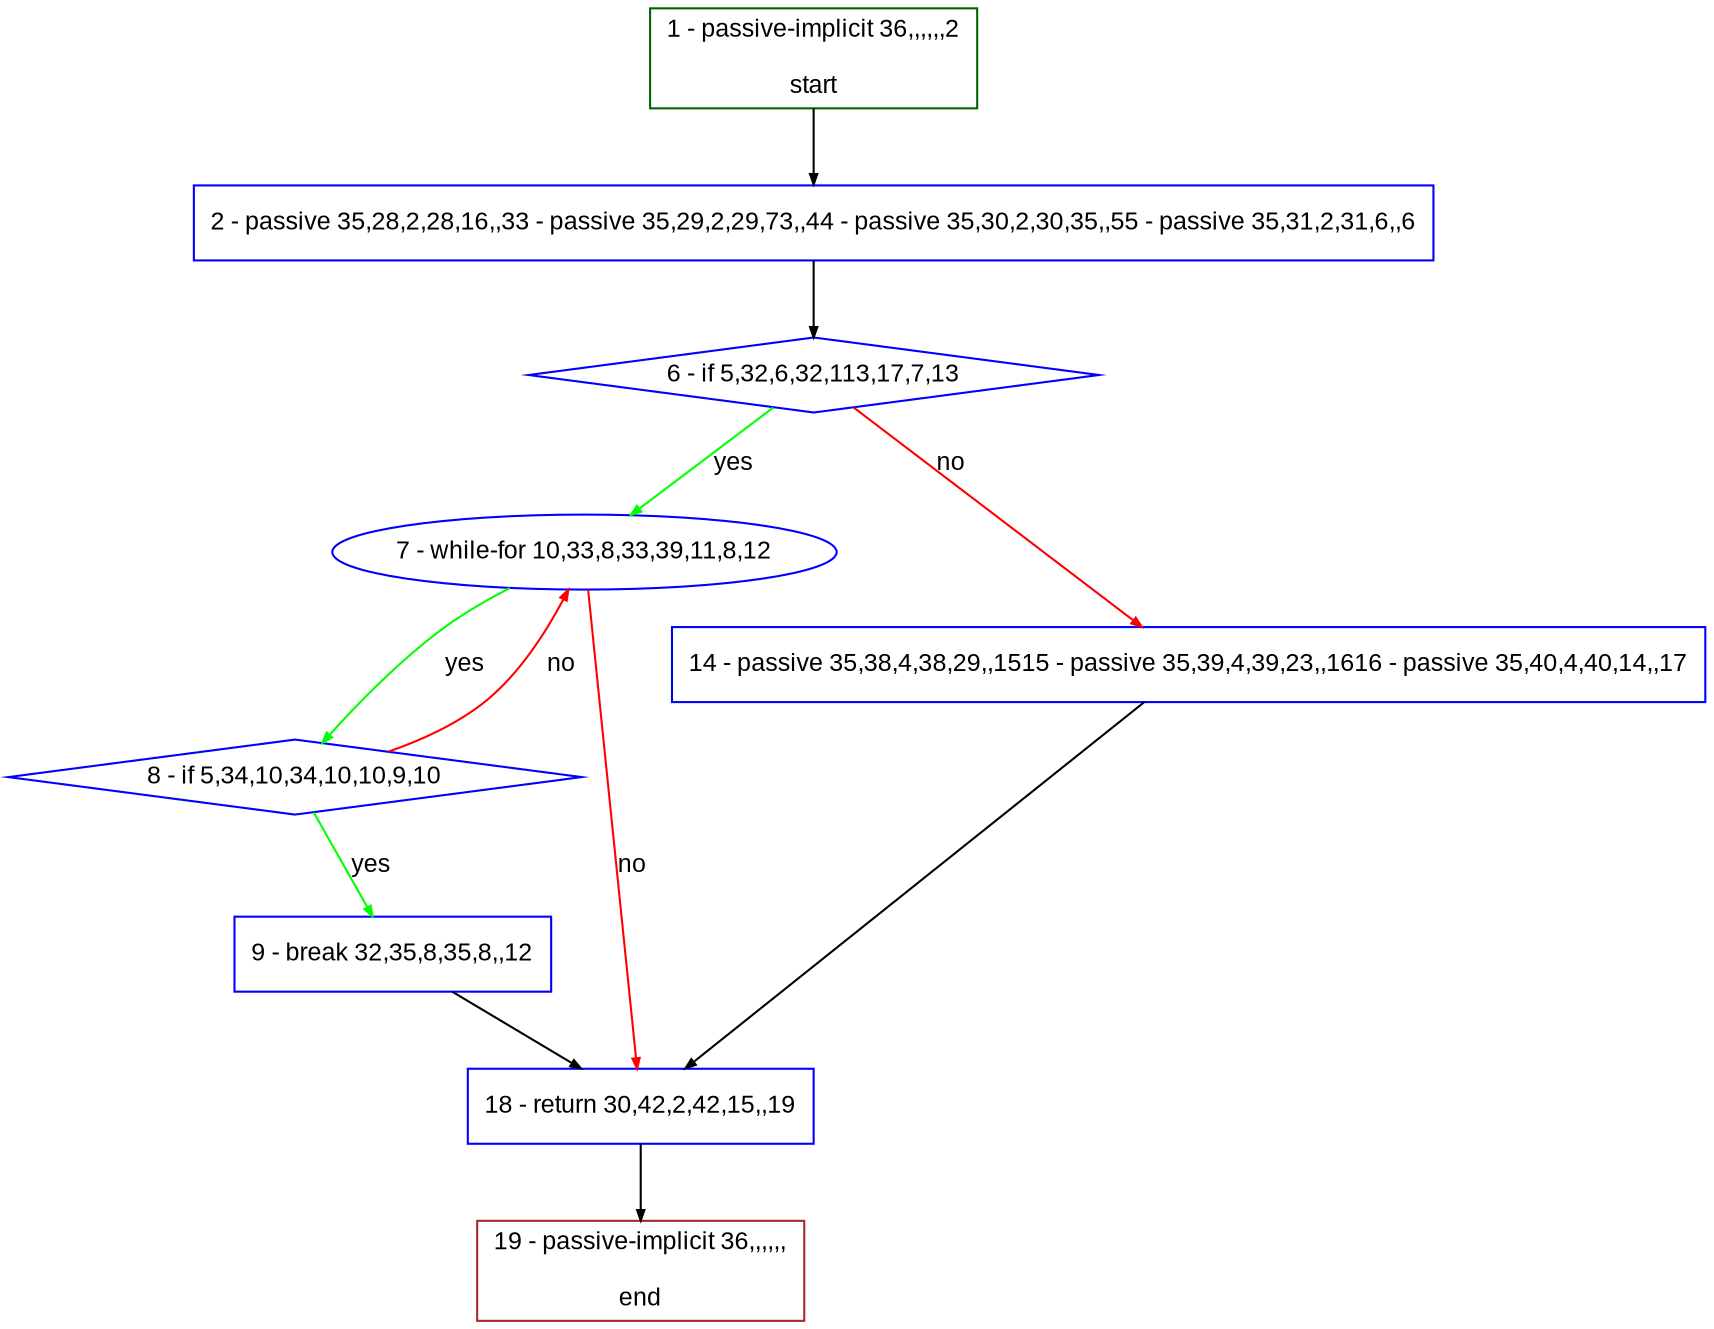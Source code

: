 digraph "" {
  graph [pack="true", label="", fontsize="12", packmode="clust", fontname="Arial", fillcolor="#FFFFCC", bgcolor="white", style="rounded,filled", compound="true"];
  node [node_initialized="no", label="", color="grey", fontsize="12", fillcolor="white", fontname="Arial", style="filled", shape="rectangle", compound="true", fixedsize="false"];
  edge [fontcolor="black", arrowhead="normal", arrowtail="none", arrowsize="0.5", ltail="", label="", color="black", fontsize="12", lhead="", fontname="Arial", dir="forward", compound="true"];
  __N1 [label="2 - passive 35,28,2,28,16,,33 - passive 35,29,2,29,73,,44 - passive 35,30,2,30,35,,55 - passive 35,31,2,31,6,,6", color="#0000ff", fillcolor="#ffffff", style="filled", shape="box"];
  __N2 [label="1 - passive-implicit 36,,,,,,2\n\nstart", color="#006400", fillcolor="#ffffff", style="filled", shape="box"];
  __N3 [label="6 - if 5,32,6,32,113,17,7,13", color="#0000ff", fillcolor="#ffffff", style="filled", shape="diamond"];
  __N4 [label="7 - while-for 10,33,8,33,39,11,8,12", color="#0000ff", fillcolor="#ffffff", style="filled", shape="oval"];
  __N5 [label="14 - passive 35,38,4,38,29,,1515 - passive 35,39,4,39,23,,1616 - passive 35,40,4,40,14,,17", color="#0000ff", fillcolor="#ffffff", style="filled", shape="box"];
  __N6 [label="8 - if 5,34,10,34,10,10,9,10", color="#0000ff", fillcolor="#ffffff", style="filled", shape="diamond"];
  __N7 [label="18 - return 30,42,2,42,15,,19", color="#0000ff", fillcolor="#ffffff", style="filled", shape="box"];
  __N8 [label="9 - break 32,35,8,35,8,,12", color="#0000ff", fillcolor="#ffffff", style="filled", shape="box"];
  __N9 [label="19 - passive-implicit 36,,,,,,\n\nend", color="#a52a2a", fillcolor="#ffffff", style="filled", shape="box"];
  __N2 -> __N1 [arrowhead="normal", arrowtail="none", color="#000000", label="", dir="forward"];
  __N1 -> __N3 [arrowhead="normal", arrowtail="none", color="#000000", label="", dir="forward"];
  __N3 -> __N4 [arrowhead="normal", arrowtail="none", color="#00ff00", label="yes", dir="forward"];
  __N3 -> __N5 [arrowhead="normal", arrowtail="none", color="#ff0000", label="no", dir="forward"];
  __N4 -> __N6 [arrowhead="normal", arrowtail="none", color="#00ff00", label="yes", dir="forward"];
  __N6 -> __N4 [arrowhead="normal", arrowtail="none", color="#ff0000", label="no", dir="forward"];
  __N4 -> __N7 [arrowhead="normal", arrowtail="none", color="#ff0000", label="no", dir="forward"];
  __N6 -> __N8 [arrowhead="normal", arrowtail="none", color="#00ff00", label="yes", dir="forward"];
  __N8 -> __N7 [arrowhead="normal", arrowtail="none", color="#000000", label="", dir="forward"];
  __N5 -> __N7 [arrowhead="normal", arrowtail="none", color="#000000", label="", dir="forward"];
  __N7 -> __N9 [arrowhead="normal", arrowtail="none", color="#000000", label="", dir="forward"];
}
